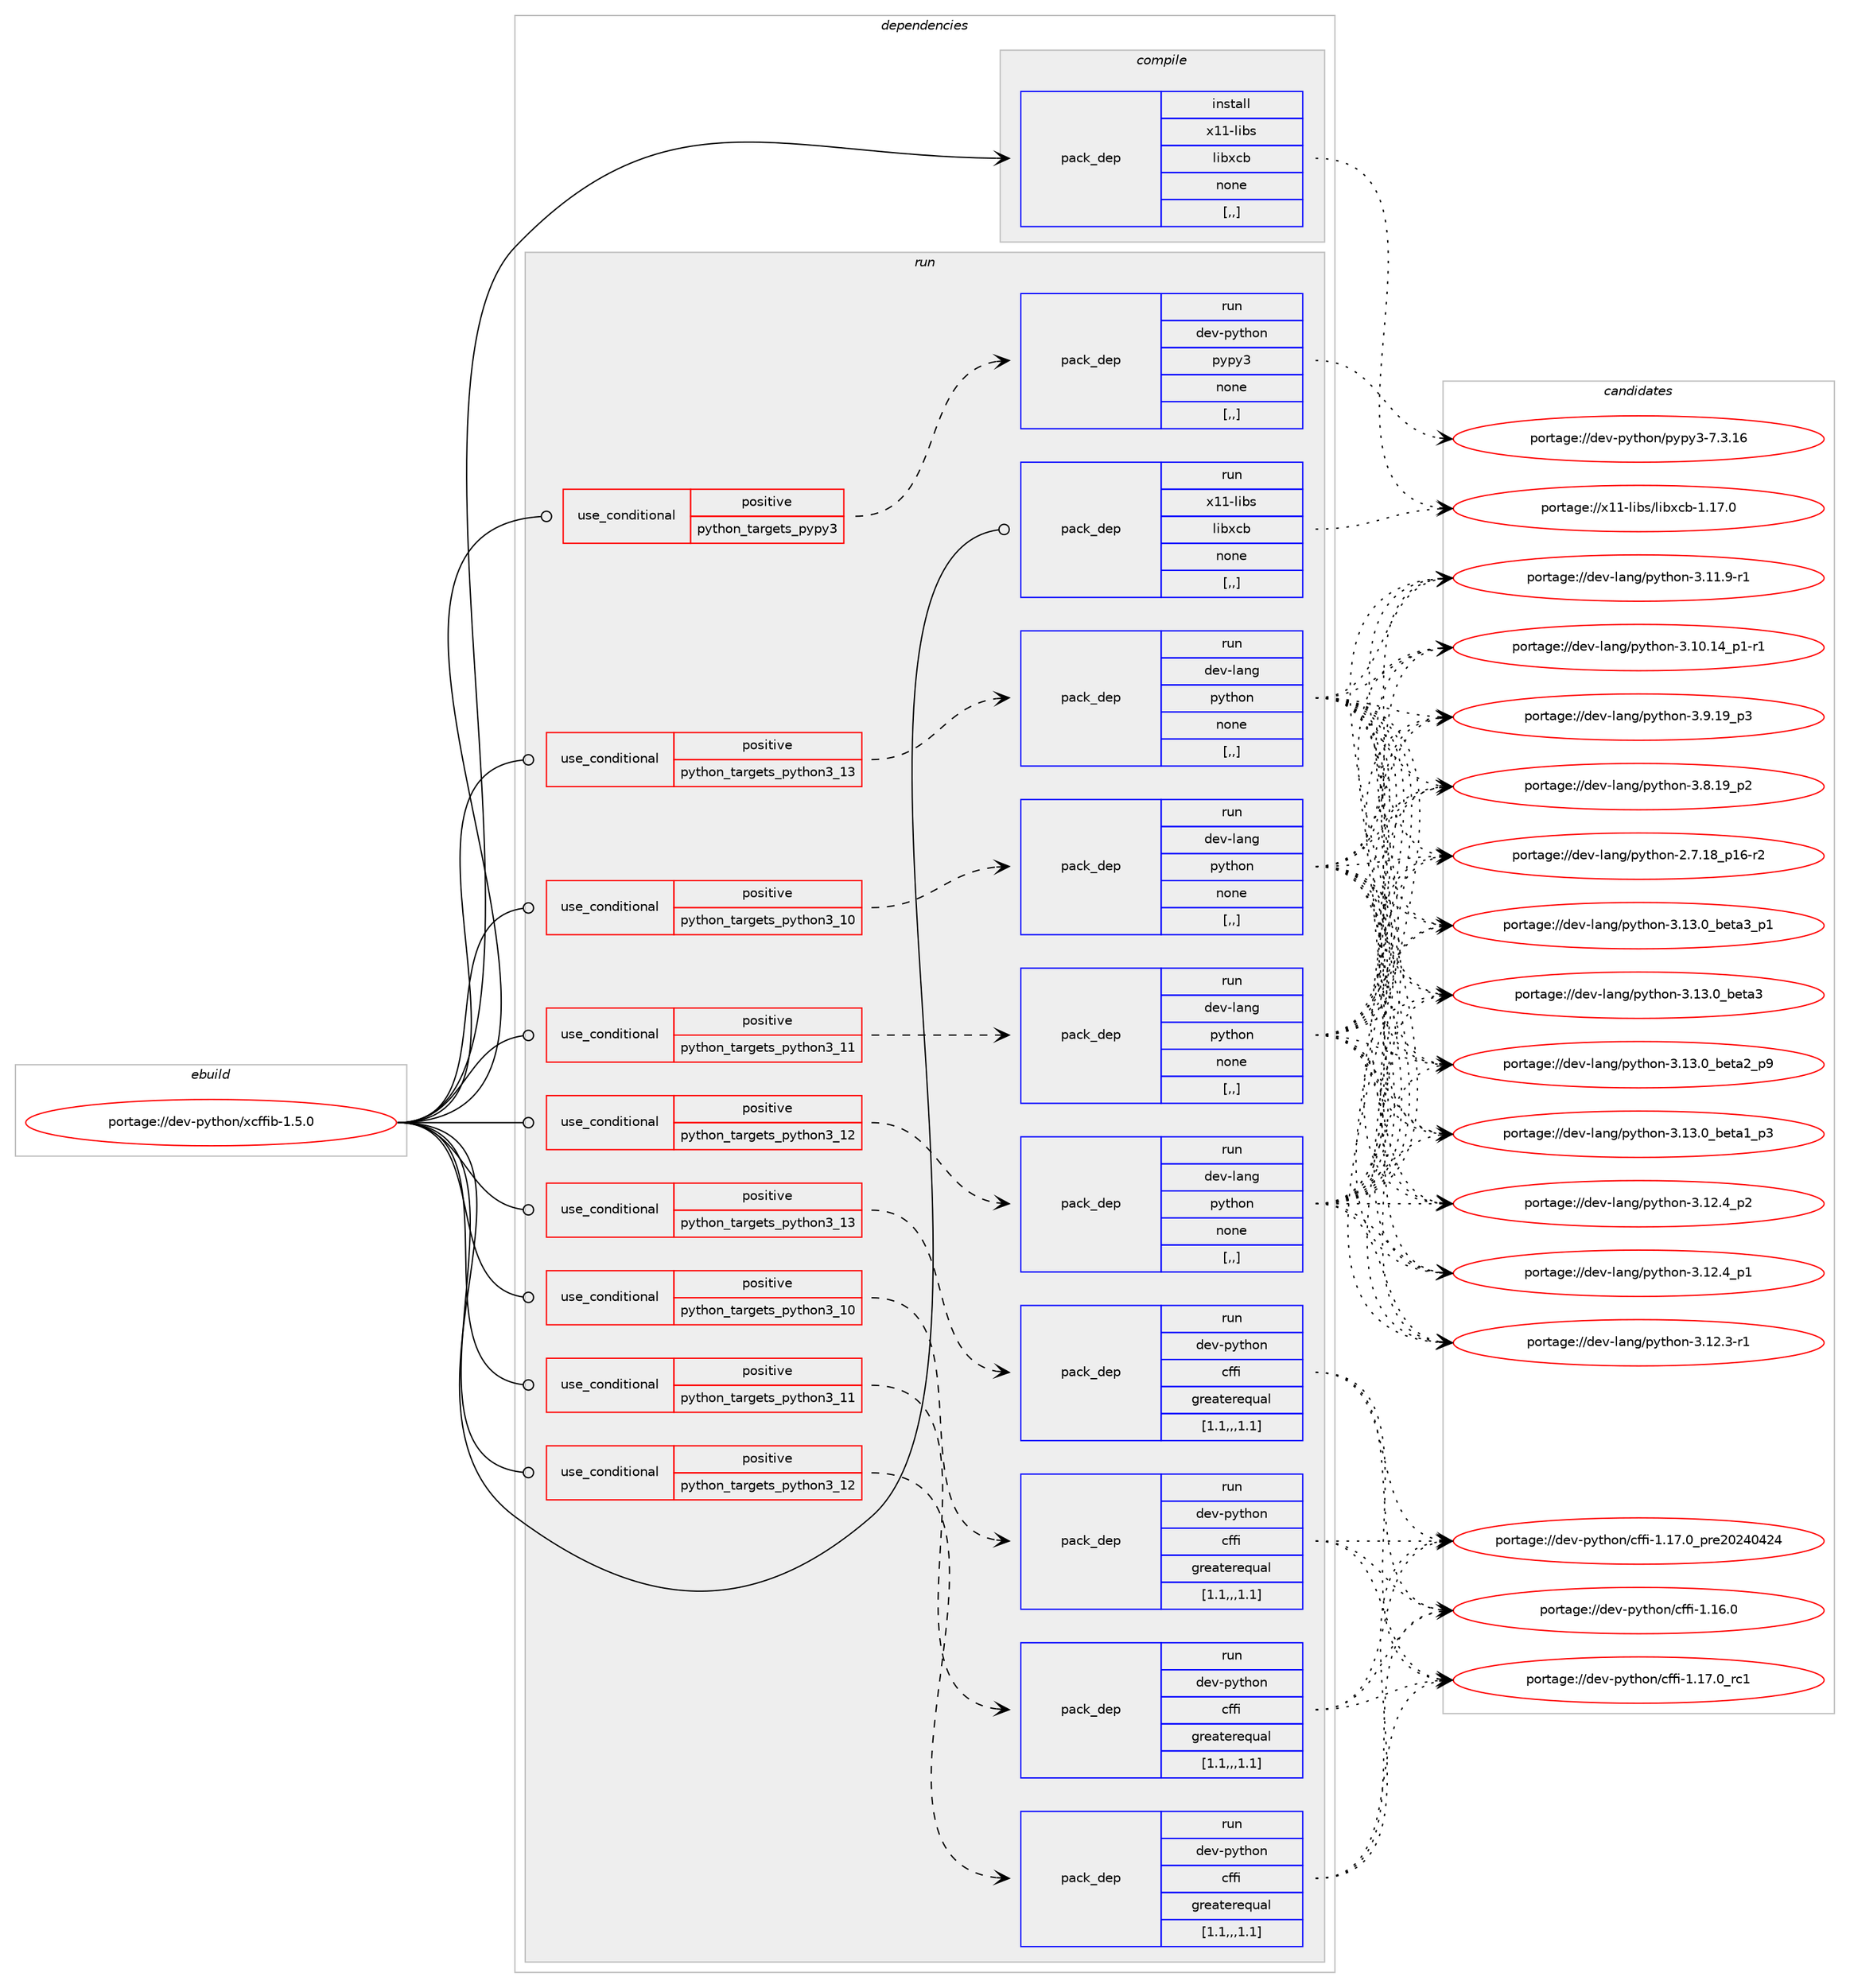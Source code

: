 digraph prolog {

# *************
# Graph options
# *************

newrank=true;
concentrate=true;
compound=true;
graph [rankdir=LR,fontname=Helvetica,fontsize=10,ranksep=1.5];#, ranksep=2.5, nodesep=0.2];
edge  [arrowhead=vee];
node  [fontname=Helvetica,fontsize=10];

# **********
# The ebuild
# **********

subgraph cluster_leftcol {
color=gray;
rank=same;
label=<<i>ebuild</i>>;
id [label="portage://dev-python/xcffib-1.5.0", color=red, width=4, href="../dev-python/xcffib-1.5.0.svg"];
}

# ****************
# The dependencies
# ****************

subgraph cluster_midcol {
color=gray;
label=<<i>dependencies</i>>;
subgraph cluster_compile {
fillcolor="#eeeeee";
style=filled;
label=<<i>compile</i>>;
subgraph pack124320 {
dependency166440 [label=<<TABLE BORDER="0" CELLBORDER="1" CELLSPACING="0" CELLPADDING="4" WIDTH="220"><TR><TD ROWSPAN="6" CELLPADDING="30">pack_dep</TD></TR><TR><TD WIDTH="110">install</TD></TR><TR><TD>x11-libs</TD></TR><TR><TD>libxcb</TD></TR><TR><TD>none</TD></TR><TR><TD>[,,]</TD></TR></TABLE>>, shape=none, color=blue];
}
id:e -> dependency166440:w [weight=20,style="solid",arrowhead="vee"];
}
subgraph cluster_compileandrun {
fillcolor="#eeeeee";
style=filled;
label=<<i>compile and run</i>>;
}
subgraph cluster_run {
fillcolor="#eeeeee";
style=filled;
label=<<i>run</i>>;
subgraph cond40859 {
dependency166441 [label=<<TABLE BORDER="0" CELLBORDER="1" CELLSPACING="0" CELLPADDING="4"><TR><TD ROWSPAN="3" CELLPADDING="10">use_conditional</TD></TR><TR><TD>positive</TD></TR><TR><TD>python_targets_pypy3</TD></TR></TABLE>>, shape=none, color=red];
subgraph pack124321 {
dependency166442 [label=<<TABLE BORDER="0" CELLBORDER="1" CELLSPACING="0" CELLPADDING="4" WIDTH="220"><TR><TD ROWSPAN="6" CELLPADDING="30">pack_dep</TD></TR><TR><TD WIDTH="110">run</TD></TR><TR><TD>dev-python</TD></TR><TR><TD>pypy3</TD></TR><TR><TD>none</TD></TR><TR><TD>[,,]</TD></TR></TABLE>>, shape=none, color=blue];
}
dependency166441:e -> dependency166442:w [weight=20,style="dashed",arrowhead="vee"];
}
id:e -> dependency166441:w [weight=20,style="solid",arrowhead="odot"];
subgraph cond40860 {
dependency166443 [label=<<TABLE BORDER="0" CELLBORDER="1" CELLSPACING="0" CELLPADDING="4"><TR><TD ROWSPAN="3" CELLPADDING="10">use_conditional</TD></TR><TR><TD>positive</TD></TR><TR><TD>python_targets_python3_10</TD></TR></TABLE>>, shape=none, color=red];
subgraph pack124322 {
dependency166444 [label=<<TABLE BORDER="0" CELLBORDER="1" CELLSPACING="0" CELLPADDING="4" WIDTH="220"><TR><TD ROWSPAN="6" CELLPADDING="30">pack_dep</TD></TR><TR><TD WIDTH="110">run</TD></TR><TR><TD>dev-lang</TD></TR><TR><TD>python</TD></TR><TR><TD>none</TD></TR><TR><TD>[,,]</TD></TR></TABLE>>, shape=none, color=blue];
}
dependency166443:e -> dependency166444:w [weight=20,style="dashed",arrowhead="vee"];
}
id:e -> dependency166443:w [weight=20,style="solid",arrowhead="odot"];
subgraph cond40861 {
dependency166445 [label=<<TABLE BORDER="0" CELLBORDER="1" CELLSPACING="0" CELLPADDING="4"><TR><TD ROWSPAN="3" CELLPADDING="10">use_conditional</TD></TR><TR><TD>positive</TD></TR><TR><TD>python_targets_python3_10</TD></TR></TABLE>>, shape=none, color=red];
subgraph pack124323 {
dependency166446 [label=<<TABLE BORDER="0" CELLBORDER="1" CELLSPACING="0" CELLPADDING="4" WIDTH="220"><TR><TD ROWSPAN="6" CELLPADDING="30">pack_dep</TD></TR><TR><TD WIDTH="110">run</TD></TR><TR><TD>dev-python</TD></TR><TR><TD>cffi</TD></TR><TR><TD>greaterequal</TD></TR><TR><TD>[1.1,,,1.1]</TD></TR></TABLE>>, shape=none, color=blue];
}
dependency166445:e -> dependency166446:w [weight=20,style="dashed",arrowhead="vee"];
}
id:e -> dependency166445:w [weight=20,style="solid",arrowhead="odot"];
subgraph cond40862 {
dependency166447 [label=<<TABLE BORDER="0" CELLBORDER="1" CELLSPACING="0" CELLPADDING="4"><TR><TD ROWSPAN="3" CELLPADDING="10">use_conditional</TD></TR><TR><TD>positive</TD></TR><TR><TD>python_targets_python3_11</TD></TR></TABLE>>, shape=none, color=red];
subgraph pack124324 {
dependency166448 [label=<<TABLE BORDER="0" CELLBORDER="1" CELLSPACING="0" CELLPADDING="4" WIDTH="220"><TR><TD ROWSPAN="6" CELLPADDING="30">pack_dep</TD></TR><TR><TD WIDTH="110">run</TD></TR><TR><TD>dev-lang</TD></TR><TR><TD>python</TD></TR><TR><TD>none</TD></TR><TR><TD>[,,]</TD></TR></TABLE>>, shape=none, color=blue];
}
dependency166447:e -> dependency166448:w [weight=20,style="dashed",arrowhead="vee"];
}
id:e -> dependency166447:w [weight=20,style="solid",arrowhead="odot"];
subgraph cond40863 {
dependency166449 [label=<<TABLE BORDER="0" CELLBORDER="1" CELLSPACING="0" CELLPADDING="4"><TR><TD ROWSPAN="3" CELLPADDING="10">use_conditional</TD></TR><TR><TD>positive</TD></TR><TR><TD>python_targets_python3_11</TD></TR></TABLE>>, shape=none, color=red];
subgraph pack124325 {
dependency166450 [label=<<TABLE BORDER="0" CELLBORDER="1" CELLSPACING="0" CELLPADDING="4" WIDTH="220"><TR><TD ROWSPAN="6" CELLPADDING="30">pack_dep</TD></TR><TR><TD WIDTH="110">run</TD></TR><TR><TD>dev-python</TD></TR><TR><TD>cffi</TD></TR><TR><TD>greaterequal</TD></TR><TR><TD>[1.1,,,1.1]</TD></TR></TABLE>>, shape=none, color=blue];
}
dependency166449:e -> dependency166450:w [weight=20,style="dashed",arrowhead="vee"];
}
id:e -> dependency166449:w [weight=20,style="solid",arrowhead="odot"];
subgraph cond40864 {
dependency166451 [label=<<TABLE BORDER="0" CELLBORDER="1" CELLSPACING="0" CELLPADDING="4"><TR><TD ROWSPAN="3" CELLPADDING="10">use_conditional</TD></TR><TR><TD>positive</TD></TR><TR><TD>python_targets_python3_12</TD></TR></TABLE>>, shape=none, color=red];
subgraph pack124326 {
dependency166452 [label=<<TABLE BORDER="0" CELLBORDER="1" CELLSPACING="0" CELLPADDING="4" WIDTH="220"><TR><TD ROWSPAN="6" CELLPADDING="30">pack_dep</TD></TR><TR><TD WIDTH="110">run</TD></TR><TR><TD>dev-lang</TD></TR><TR><TD>python</TD></TR><TR><TD>none</TD></TR><TR><TD>[,,]</TD></TR></TABLE>>, shape=none, color=blue];
}
dependency166451:e -> dependency166452:w [weight=20,style="dashed",arrowhead="vee"];
}
id:e -> dependency166451:w [weight=20,style="solid",arrowhead="odot"];
subgraph cond40865 {
dependency166453 [label=<<TABLE BORDER="0" CELLBORDER="1" CELLSPACING="0" CELLPADDING="4"><TR><TD ROWSPAN="3" CELLPADDING="10">use_conditional</TD></TR><TR><TD>positive</TD></TR><TR><TD>python_targets_python3_12</TD></TR></TABLE>>, shape=none, color=red];
subgraph pack124327 {
dependency166454 [label=<<TABLE BORDER="0" CELLBORDER="1" CELLSPACING="0" CELLPADDING="4" WIDTH="220"><TR><TD ROWSPAN="6" CELLPADDING="30">pack_dep</TD></TR><TR><TD WIDTH="110">run</TD></TR><TR><TD>dev-python</TD></TR><TR><TD>cffi</TD></TR><TR><TD>greaterequal</TD></TR><TR><TD>[1.1,,,1.1]</TD></TR></TABLE>>, shape=none, color=blue];
}
dependency166453:e -> dependency166454:w [weight=20,style="dashed",arrowhead="vee"];
}
id:e -> dependency166453:w [weight=20,style="solid",arrowhead="odot"];
subgraph cond40866 {
dependency166455 [label=<<TABLE BORDER="0" CELLBORDER="1" CELLSPACING="0" CELLPADDING="4"><TR><TD ROWSPAN="3" CELLPADDING="10">use_conditional</TD></TR><TR><TD>positive</TD></TR><TR><TD>python_targets_python3_13</TD></TR></TABLE>>, shape=none, color=red];
subgraph pack124328 {
dependency166456 [label=<<TABLE BORDER="0" CELLBORDER="1" CELLSPACING="0" CELLPADDING="4" WIDTH="220"><TR><TD ROWSPAN="6" CELLPADDING="30">pack_dep</TD></TR><TR><TD WIDTH="110">run</TD></TR><TR><TD>dev-lang</TD></TR><TR><TD>python</TD></TR><TR><TD>none</TD></TR><TR><TD>[,,]</TD></TR></TABLE>>, shape=none, color=blue];
}
dependency166455:e -> dependency166456:w [weight=20,style="dashed",arrowhead="vee"];
}
id:e -> dependency166455:w [weight=20,style="solid",arrowhead="odot"];
subgraph cond40867 {
dependency166457 [label=<<TABLE BORDER="0" CELLBORDER="1" CELLSPACING="0" CELLPADDING="4"><TR><TD ROWSPAN="3" CELLPADDING="10">use_conditional</TD></TR><TR><TD>positive</TD></TR><TR><TD>python_targets_python3_13</TD></TR></TABLE>>, shape=none, color=red];
subgraph pack124329 {
dependency166458 [label=<<TABLE BORDER="0" CELLBORDER="1" CELLSPACING="0" CELLPADDING="4" WIDTH="220"><TR><TD ROWSPAN="6" CELLPADDING="30">pack_dep</TD></TR><TR><TD WIDTH="110">run</TD></TR><TR><TD>dev-python</TD></TR><TR><TD>cffi</TD></TR><TR><TD>greaterequal</TD></TR><TR><TD>[1.1,,,1.1]</TD></TR></TABLE>>, shape=none, color=blue];
}
dependency166457:e -> dependency166458:w [weight=20,style="dashed",arrowhead="vee"];
}
id:e -> dependency166457:w [weight=20,style="solid",arrowhead="odot"];
subgraph pack124330 {
dependency166459 [label=<<TABLE BORDER="0" CELLBORDER="1" CELLSPACING="0" CELLPADDING="4" WIDTH="220"><TR><TD ROWSPAN="6" CELLPADDING="30">pack_dep</TD></TR><TR><TD WIDTH="110">run</TD></TR><TR><TD>x11-libs</TD></TR><TR><TD>libxcb</TD></TR><TR><TD>none</TD></TR><TR><TD>[,,]</TD></TR></TABLE>>, shape=none, color=blue];
}
id:e -> dependency166459:w [weight=20,style="solid",arrowhead="odot"];
}
}

# **************
# The candidates
# **************

subgraph cluster_choices {
rank=same;
color=gray;
label=<<i>candidates</i>>;

subgraph choice124320 {
color=black;
nodesep=1;
choice120494945108105981154710810598120999845494649554648 [label="portage://x11-libs/libxcb-1.17.0", color=red, width=4,href="../x11-libs/libxcb-1.17.0.svg"];
dependency166440:e -> choice120494945108105981154710810598120999845494649554648:w [style=dotted,weight="100"];
}
subgraph choice124321 {
color=black;
nodesep=1;
choice10010111845112121116104111110471121211121215145554651464954 [label="portage://dev-python/pypy3-7.3.16", color=red, width=4,href="../dev-python/pypy3-7.3.16.svg"];
dependency166442:e -> choice10010111845112121116104111110471121211121215145554651464954:w [style=dotted,weight="100"];
}
subgraph choice124322 {
color=black;
nodesep=1;
choice10010111845108971101034711212111610411111045514649514648959810111697519511249 [label="portage://dev-lang/python-3.13.0_beta3_p1", color=red, width=4,href="../dev-lang/python-3.13.0_beta3_p1.svg"];
choice1001011184510897110103471121211161041111104551464951464895981011169751 [label="portage://dev-lang/python-3.13.0_beta3", color=red, width=4,href="../dev-lang/python-3.13.0_beta3.svg"];
choice10010111845108971101034711212111610411111045514649514648959810111697509511257 [label="portage://dev-lang/python-3.13.0_beta2_p9", color=red, width=4,href="../dev-lang/python-3.13.0_beta2_p9.svg"];
choice10010111845108971101034711212111610411111045514649514648959810111697499511251 [label="portage://dev-lang/python-3.13.0_beta1_p3", color=red, width=4,href="../dev-lang/python-3.13.0_beta1_p3.svg"];
choice100101118451089711010347112121116104111110455146495046529511250 [label="portage://dev-lang/python-3.12.4_p2", color=red, width=4,href="../dev-lang/python-3.12.4_p2.svg"];
choice100101118451089711010347112121116104111110455146495046529511249 [label="portage://dev-lang/python-3.12.4_p1", color=red, width=4,href="../dev-lang/python-3.12.4_p1.svg"];
choice100101118451089711010347112121116104111110455146495046514511449 [label="portage://dev-lang/python-3.12.3-r1", color=red, width=4,href="../dev-lang/python-3.12.3-r1.svg"];
choice100101118451089711010347112121116104111110455146494946574511449 [label="portage://dev-lang/python-3.11.9-r1", color=red, width=4,href="../dev-lang/python-3.11.9-r1.svg"];
choice100101118451089711010347112121116104111110455146494846495295112494511449 [label="portage://dev-lang/python-3.10.14_p1-r1", color=red, width=4,href="../dev-lang/python-3.10.14_p1-r1.svg"];
choice100101118451089711010347112121116104111110455146574649579511251 [label="portage://dev-lang/python-3.9.19_p3", color=red, width=4,href="../dev-lang/python-3.9.19_p3.svg"];
choice100101118451089711010347112121116104111110455146564649579511250 [label="portage://dev-lang/python-3.8.19_p2", color=red, width=4,href="../dev-lang/python-3.8.19_p2.svg"];
choice100101118451089711010347112121116104111110455046554649569511249544511450 [label="portage://dev-lang/python-2.7.18_p16-r2", color=red, width=4,href="../dev-lang/python-2.7.18_p16-r2.svg"];
dependency166444:e -> choice10010111845108971101034711212111610411111045514649514648959810111697519511249:w [style=dotted,weight="100"];
dependency166444:e -> choice1001011184510897110103471121211161041111104551464951464895981011169751:w [style=dotted,weight="100"];
dependency166444:e -> choice10010111845108971101034711212111610411111045514649514648959810111697509511257:w [style=dotted,weight="100"];
dependency166444:e -> choice10010111845108971101034711212111610411111045514649514648959810111697499511251:w [style=dotted,weight="100"];
dependency166444:e -> choice100101118451089711010347112121116104111110455146495046529511250:w [style=dotted,weight="100"];
dependency166444:e -> choice100101118451089711010347112121116104111110455146495046529511249:w [style=dotted,weight="100"];
dependency166444:e -> choice100101118451089711010347112121116104111110455146495046514511449:w [style=dotted,weight="100"];
dependency166444:e -> choice100101118451089711010347112121116104111110455146494946574511449:w [style=dotted,weight="100"];
dependency166444:e -> choice100101118451089711010347112121116104111110455146494846495295112494511449:w [style=dotted,weight="100"];
dependency166444:e -> choice100101118451089711010347112121116104111110455146574649579511251:w [style=dotted,weight="100"];
dependency166444:e -> choice100101118451089711010347112121116104111110455146564649579511250:w [style=dotted,weight="100"];
dependency166444:e -> choice100101118451089711010347112121116104111110455046554649569511249544511450:w [style=dotted,weight="100"];
}
subgraph choice124323 {
color=black;
nodesep=1;
choice10010111845112121116104111110479910210210545494649554648951149949 [label="portage://dev-python/cffi-1.17.0_rc1", color=red, width=4,href="../dev-python/cffi-1.17.0_rc1.svg"];
choice10010111845112121116104111110479910210210545494649554648951121141015048505248525052 [label="portage://dev-python/cffi-1.17.0_pre20240424", color=red, width=4,href="../dev-python/cffi-1.17.0_pre20240424.svg"];
choice10010111845112121116104111110479910210210545494649544648 [label="portage://dev-python/cffi-1.16.0", color=red, width=4,href="../dev-python/cffi-1.16.0.svg"];
dependency166446:e -> choice10010111845112121116104111110479910210210545494649554648951149949:w [style=dotted,weight="100"];
dependency166446:e -> choice10010111845112121116104111110479910210210545494649554648951121141015048505248525052:w [style=dotted,weight="100"];
dependency166446:e -> choice10010111845112121116104111110479910210210545494649544648:w [style=dotted,weight="100"];
}
subgraph choice124324 {
color=black;
nodesep=1;
choice10010111845108971101034711212111610411111045514649514648959810111697519511249 [label="portage://dev-lang/python-3.13.0_beta3_p1", color=red, width=4,href="../dev-lang/python-3.13.0_beta3_p1.svg"];
choice1001011184510897110103471121211161041111104551464951464895981011169751 [label="portage://dev-lang/python-3.13.0_beta3", color=red, width=4,href="../dev-lang/python-3.13.0_beta3.svg"];
choice10010111845108971101034711212111610411111045514649514648959810111697509511257 [label="portage://dev-lang/python-3.13.0_beta2_p9", color=red, width=4,href="../dev-lang/python-3.13.0_beta2_p9.svg"];
choice10010111845108971101034711212111610411111045514649514648959810111697499511251 [label="portage://dev-lang/python-3.13.0_beta1_p3", color=red, width=4,href="../dev-lang/python-3.13.0_beta1_p3.svg"];
choice100101118451089711010347112121116104111110455146495046529511250 [label="portage://dev-lang/python-3.12.4_p2", color=red, width=4,href="../dev-lang/python-3.12.4_p2.svg"];
choice100101118451089711010347112121116104111110455146495046529511249 [label="portage://dev-lang/python-3.12.4_p1", color=red, width=4,href="../dev-lang/python-3.12.4_p1.svg"];
choice100101118451089711010347112121116104111110455146495046514511449 [label="portage://dev-lang/python-3.12.3-r1", color=red, width=4,href="../dev-lang/python-3.12.3-r1.svg"];
choice100101118451089711010347112121116104111110455146494946574511449 [label="portage://dev-lang/python-3.11.9-r1", color=red, width=4,href="../dev-lang/python-3.11.9-r1.svg"];
choice100101118451089711010347112121116104111110455146494846495295112494511449 [label="portage://dev-lang/python-3.10.14_p1-r1", color=red, width=4,href="../dev-lang/python-3.10.14_p1-r1.svg"];
choice100101118451089711010347112121116104111110455146574649579511251 [label="portage://dev-lang/python-3.9.19_p3", color=red, width=4,href="../dev-lang/python-3.9.19_p3.svg"];
choice100101118451089711010347112121116104111110455146564649579511250 [label="portage://dev-lang/python-3.8.19_p2", color=red, width=4,href="../dev-lang/python-3.8.19_p2.svg"];
choice100101118451089711010347112121116104111110455046554649569511249544511450 [label="portage://dev-lang/python-2.7.18_p16-r2", color=red, width=4,href="../dev-lang/python-2.7.18_p16-r2.svg"];
dependency166448:e -> choice10010111845108971101034711212111610411111045514649514648959810111697519511249:w [style=dotted,weight="100"];
dependency166448:e -> choice1001011184510897110103471121211161041111104551464951464895981011169751:w [style=dotted,weight="100"];
dependency166448:e -> choice10010111845108971101034711212111610411111045514649514648959810111697509511257:w [style=dotted,weight="100"];
dependency166448:e -> choice10010111845108971101034711212111610411111045514649514648959810111697499511251:w [style=dotted,weight="100"];
dependency166448:e -> choice100101118451089711010347112121116104111110455146495046529511250:w [style=dotted,weight="100"];
dependency166448:e -> choice100101118451089711010347112121116104111110455146495046529511249:w [style=dotted,weight="100"];
dependency166448:e -> choice100101118451089711010347112121116104111110455146495046514511449:w [style=dotted,weight="100"];
dependency166448:e -> choice100101118451089711010347112121116104111110455146494946574511449:w [style=dotted,weight="100"];
dependency166448:e -> choice100101118451089711010347112121116104111110455146494846495295112494511449:w [style=dotted,weight="100"];
dependency166448:e -> choice100101118451089711010347112121116104111110455146574649579511251:w [style=dotted,weight="100"];
dependency166448:e -> choice100101118451089711010347112121116104111110455146564649579511250:w [style=dotted,weight="100"];
dependency166448:e -> choice100101118451089711010347112121116104111110455046554649569511249544511450:w [style=dotted,weight="100"];
}
subgraph choice124325 {
color=black;
nodesep=1;
choice10010111845112121116104111110479910210210545494649554648951149949 [label="portage://dev-python/cffi-1.17.0_rc1", color=red, width=4,href="../dev-python/cffi-1.17.0_rc1.svg"];
choice10010111845112121116104111110479910210210545494649554648951121141015048505248525052 [label="portage://dev-python/cffi-1.17.0_pre20240424", color=red, width=4,href="../dev-python/cffi-1.17.0_pre20240424.svg"];
choice10010111845112121116104111110479910210210545494649544648 [label="portage://dev-python/cffi-1.16.0", color=red, width=4,href="../dev-python/cffi-1.16.0.svg"];
dependency166450:e -> choice10010111845112121116104111110479910210210545494649554648951149949:w [style=dotted,weight="100"];
dependency166450:e -> choice10010111845112121116104111110479910210210545494649554648951121141015048505248525052:w [style=dotted,weight="100"];
dependency166450:e -> choice10010111845112121116104111110479910210210545494649544648:w [style=dotted,weight="100"];
}
subgraph choice124326 {
color=black;
nodesep=1;
choice10010111845108971101034711212111610411111045514649514648959810111697519511249 [label="portage://dev-lang/python-3.13.0_beta3_p1", color=red, width=4,href="../dev-lang/python-3.13.0_beta3_p1.svg"];
choice1001011184510897110103471121211161041111104551464951464895981011169751 [label="portage://dev-lang/python-3.13.0_beta3", color=red, width=4,href="../dev-lang/python-3.13.0_beta3.svg"];
choice10010111845108971101034711212111610411111045514649514648959810111697509511257 [label="portage://dev-lang/python-3.13.0_beta2_p9", color=red, width=4,href="../dev-lang/python-3.13.0_beta2_p9.svg"];
choice10010111845108971101034711212111610411111045514649514648959810111697499511251 [label="portage://dev-lang/python-3.13.0_beta1_p3", color=red, width=4,href="../dev-lang/python-3.13.0_beta1_p3.svg"];
choice100101118451089711010347112121116104111110455146495046529511250 [label="portage://dev-lang/python-3.12.4_p2", color=red, width=4,href="../dev-lang/python-3.12.4_p2.svg"];
choice100101118451089711010347112121116104111110455146495046529511249 [label="portage://dev-lang/python-3.12.4_p1", color=red, width=4,href="../dev-lang/python-3.12.4_p1.svg"];
choice100101118451089711010347112121116104111110455146495046514511449 [label="portage://dev-lang/python-3.12.3-r1", color=red, width=4,href="../dev-lang/python-3.12.3-r1.svg"];
choice100101118451089711010347112121116104111110455146494946574511449 [label="portage://dev-lang/python-3.11.9-r1", color=red, width=4,href="../dev-lang/python-3.11.9-r1.svg"];
choice100101118451089711010347112121116104111110455146494846495295112494511449 [label="portage://dev-lang/python-3.10.14_p1-r1", color=red, width=4,href="../dev-lang/python-3.10.14_p1-r1.svg"];
choice100101118451089711010347112121116104111110455146574649579511251 [label="portage://dev-lang/python-3.9.19_p3", color=red, width=4,href="../dev-lang/python-3.9.19_p3.svg"];
choice100101118451089711010347112121116104111110455146564649579511250 [label="portage://dev-lang/python-3.8.19_p2", color=red, width=4,href="../dev-lang/python-3.8.19_p2.svg"];
choice100101118451089711010347112121116104111110455046554649569511249544511450 [label="portage://dev-lang/python-2.7.18_p16-r2", color=red, width=4,href="../dev-lang/python-2.7.18_p16-r2.svg"];
dependency166452:e -> choice10010111845108971101034711212111610411111045514649514648959810111697519511249:w [style=dotted,weight="100"];
dependency166452:e -> choice1001011184510897110103471121211161041111104551464951464895981011169751:w [style=dotted,weight="100"];
dependency166452:e -> choice10010111845108971101034711212111610411111045514649514648959810111697509511257:w [style=dotted,weight="100"];
dependency166452:e -> choice10010111845108971101034711212111610411111045514649514648959810111697499511251:w [style=dotted,weight="100"];
dependency166452:e -> choice100101118451089711010347112121116104111110455146495046529511250:w [style=dotted,weight="100"];
dependency166452:e -> choice100101118451089711010347112121116104111110455146495046529511249:w [style=dotted,weight="100"];
dependency166452:e -> choice100101118451089711010347112121116104111110455146495046514511449:w [style=dotted,weight="100"];
dependency166452:e -> choice100101118451089711010347112121116104111110455146494946574511449:w [style=dotted,weight="100"];
dependency166452:e -> choice100101118451089711010347112121116104111110455146494846495295112494511449:w [style=dotted,weight="100"];
dependency166452:e -> choice100101118451089711010347112121116104111110455146574649579511251:w [style=dotted,weight="100"];
dependency166452:e -> choice100101118451089711010347112121116104111110455146564649579511250:w [style=dotted,weight="100"];
dependency166452:e -> choice100101118451089711010347112121116104111110455046554649569511249544511450:w [style=dotted,weight="100"];
}
subgraph choice124327 {
color=black;
nodesep=1;
choice10010111845112121116104111110479910210210545494649554648951149949 [label="portage://dev-python/cffi-1.17.0_rc1", color=red, width=4,href="../dev-python/cffi-1.17.0_rc1.svg"];
choice10010111845112121116104111110479910210210545494649554648951121141015048505248525052 [label="portage://dev-python/cffi-1.17.0_pre20240424", color=red, width=4,href="../dev-python/cffi-1.17.0_pre20240424.svg"];
choice10010111845112121116104111110479910210210545494649544648 [label="portage://dev-python/cffi-1.16.0", color=red, width=4,href="../dev-python/cffi-1.16.0.svg"];
dependency166454:e -> choice10010111845112121116104111110479910210210545494649554648951149949:w [style=dotted,weight="100"];
dependency166454:e -> choice10010111845112121116104111110479910210210545494649554648951121141015048505248525052:w [style=dotted,weight="100"];
dependency166454:e -> choice10010111845112121116104111110479910210210545494649544648:w [style=dotted,weight="100"];
}
subgraph choice124328 {
color=black;
nodesep=1;
choice10010111845108971101034711212111610411111045514649514648959810111697519511249 [label="portage://dev-lang/python-3.13.0_beta3_p1", color=red, width=4,href="../dev-lang/python-3.13.0_beta3_p1.svg"];
choice1001011184510897110103471121211161041111104551464951464895981011169751 [label="portage://dev-lang/python-3.13.0_beta3", color=red, width=4,href="../dev-lang/python-3.13.0_beta3.svg"];
choice10010111845108971101034711212111610411111045514649514648959810111697509511257 [label="portage://dev-lang/python-3.13.0_beta2_p9", color=red, width=4,href="../dev-lang/python-3.13.0_beta2_p9.svg"];
choice10010111845108971101034711212111610411111045514649514648959810111697499511251 [label="portage://dev-lang/python-3.13.0_beta1_p3", color=red, width=4,href="../dev-lang/python-3.13.0_beta1_p3.svg"];
choice100101118451089711010347112121116104111110455146495046529511250 [label="portage://dev-lang/python-3.12.4_p2", color=red, width=4,href="../dev-lang/python-3.12.4_p2.svg"];
choice100101118451089711010347112121116104111110455146495046529511249 [label="portage://dev-lang/python-3.12.4_p1", color=red, width=4,href="../dev-lang/python-3.12.4_p1.svg"];
choice100101118451089711010347112121116104111110455146495046514511449 [label="portage://dev-lang/python-3.12.3-r1", color=red, width=4,href="../dev-lang/python-3.12.3-r1.svg"];
choice100101118451089711010347112121116104111110455146494946574511449 [label="portage://dev-lang/python-3.11.9-r1", color=red, width=4,href="../dev-lang/python-3.11.9-r1.svg"];
choice100101118451089711010347112121116104111110455146494846495295112494511449 [label="portage://dev-lang/python-3.10.14_p1-r1", color=red, width=4,href="../dev-lang/python-3.10.14_p1-r1.svg"];
choice100101118451089711010347112121116104111110455146574649579511251 [label="portage://dev-lang/python-3.9.19_p3", color=red, width=4,href="../dev-lang/python-3.9.19_p3.svg"];
choice100101118451089711010347112121116104111110455146564649579511250 [label="portage://dev-lang/python-3.8.19_p2", color=red, width=4,href="../dev-lang/python-3.8.19_p2.svg"];
choice100101118451089711010347112121116104111110455046554649569511249544511450 [label="portage://dev-lang/python-2.7.18_p16-r2", color=red, width=4,href="../dev-lang/python-2.7.18_p16-r2.svg"];
dependency166456:e -> choice10010111845108971101034711212111610411111045514649514648959810111697519511249:w [style=dotted,weight="100"];
dependency166456:e -> choice1001011184510897110103471121211161041111104551464951464895981011169751:w [style=dotted,weight="100"];
dependency166456:e -> choice10010111845108971101034711212111610411111045514649514648959810111697509511257:w [style=dotted,weight="100"];
dependency166456:e -> choice10010111845108971101034711212111610411111045514649514648959810111697499511251:w [style=dotted,weight="100"];
dependency166456:e -> choice100101118451089711010347112121116104111110455146495046529511250:w [style=dotted,weight="100"];
dependency166456:e -> choice100101118451089711010347112121116104111110455146495046529511249:w [style=dotted,weight="100"];
dependency166456:e -> choice100101118451089711010347112121116104111110455146495046514511449:w [style=dotted,weight="100"];
dependency166456:e -> choice100101118451089711010347112121116104111110455146494946574511449:w [style=dotted,weight="100"];
dependency166456:e -> choice100101118451089711010347112121116104111110455146494846495295112494511449:w [style=dotted,weight="100"];
dependency166456:e -> choice100101118451089711010347112121116104111110455146574649579511251:w [style=dotted,weight="100"];
dependency166456:e -> choice100101118451089711010347112121116104111110455146564649579511250:w [style=dotted,weight="100"];
dependency166456:e -> choice100101118451089711010347112121116104111110455046554649569511249544511450:w [style=dotted,weight="100"];
}
subgraph choice124329 {
color=black;
nodesep=1;
choice10010111845112121116104111110479910210210545494649554648951149949 [label="portage://dev-python/cffi-1.17.0_rc1", color=red, width=4,href="../dev-python/cffi-1.17.0_rc1.svg"];
choice10010111845112121116104111110479910210210545494649554648951121141015048505248525052 [label="portage://dev-python/cffi-1.17.0_pre20240424", color=red, width=4,href="../dev-python/cffi-1.17.0_pre20240424.svg"];
choice10010111845112121116104111110479910210210545494649544648 [label="portage://dev-python/cffi-1.16.0", color=red, width=4,href="../dev-python/cffi-1.16.0.svg"];
dependency166458:e -> choice10010111845112121116104111110479910210210545494649554648951149949:w [style=dotted,weight="100"];
dependency166458:e -> choice10010111845112121116104111110479910210210545494649554648951121141015048505248525052:w [style=dotted,weight="100"];
dependency166458:e -> choice10010111845112121116104111110479910210210545494649544648:w [style=dotted,weight="100"];
}
subgraph choice124330 {
color=black;
nodesep=1;
choice120494945108105981154710810598120999845494649554648 [label="portage://x11-libs/libxcb-1.17.0", color=red, width=4,href="../x11-libs/libxcb-1.17.0.svg"];
dependency166459:e -> choice120494945108105981154710810598120999845494649554648:w [style=dotted,weight="100"];
}
}

}
